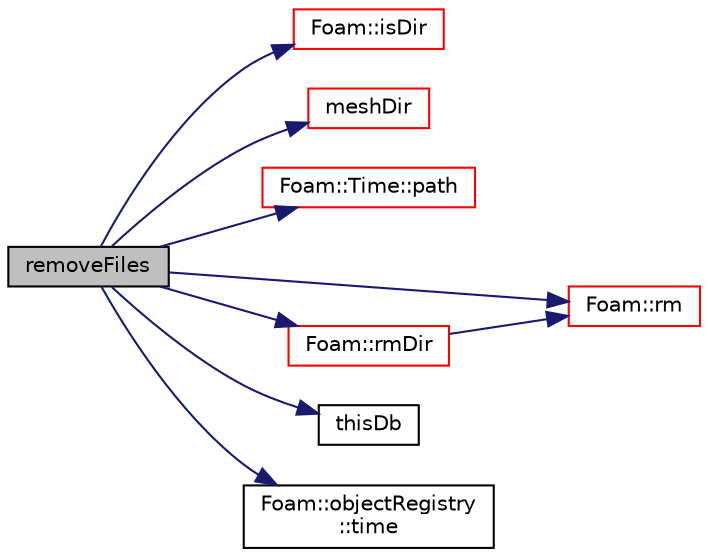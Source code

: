 digraph "removeFiles"
{
  bgcolor="transparent";
  edge [fontname="Helvetica",fontsize="10",labelfontname="Helvetica",labelfontsize="10"];
  node [fontname="Helvetica",fontsize="10",shape=record];
  rankdir="LR";
  Node1 [label="removeFiles",height=0.2,width=0.4,color="black", fillcolor="grey75", style="filled", fontcolor="black"];
  Node1 -> Node2 [color="midnightblue",fontsize="10",style="solid",fontname="Helvetica"];
  Node2 [label="Foam::isDir",height=0.2,width=0.4,color="red",URL="$a10979.html#a9c9cf5d33b9c5961f835aefe5d860c5a",tooltip="Does the name exist as a DIRECTORY in the file system? "];
  Node1 -> Node3 [color="midnightblue",fontsize="10",style="solid",fontname="Helvetica"];
  Node3 [label="meshDir",height=0.2,width=0.4,color="red",URL="$a01954.html#a87a6595c8e3b4ca9b3f3fbde00309c16",tooltip="Return the local mesh directory (dbDir()/meshSubDir) "];
  Node1 -> Node4 [color="midnightblue",fontsize="10",style="solid",fontname="Helvetica"];
  Node4 [label="Foam::Time::path",height=0.2,width=0.4,color="red",URL="$a02682.html#a2db7691b348697844893a04d3110e3d5",tooltip="Return path. "];
  Node1 -> Node5 [color="midnightblue",fontsize="10",style="solid",fontname="Helvetica"];
  Node5 [label="Foam::rm",height=0.2,width=0.4,color="red",URL="$a10979.html#a24dbcb779312aba1a80a0b57a3a7f1ad",tooltip="Remove a file, returning true if successful otherwise false. "];
  Node1 -> Node6 [color="midnightblue",fontsize="10",style="solid",fontname="Helvetica"];
  Node6 [label="Foam::rmDir",height=0.2,width=0.4,color="red",URL="$a10979.html#a94f85dc184bdb0495e62488fda627038",tooltip="Remove a dirctory and its contents. "];
  Node6 -> Node5 [color="midnightblue",fontsize="10",style="solid",fontname="Helvetica"];
  Node1 -> Node7 [color="midnightblue",fontsize="10",style="solid",fontname="Helvetica"];
  Node7 [label="thisDb",height=0.2,width=0.4,color="black",URL="$a01954.html#ad9bd621d3125ce9903b9be686e5d0863",tooltip="Return the object registry. "];
  Node1 -> Node8 [color="midnightblue",fontsize="10",style="solid",fontname="Helvetica"];
  Node8 [label="Foam::objectRegistry\l::time",height=0.2,width=0.4,color="black",URL="$a01726.html#a48fcf6de2789aff6b430b5fc1a05693f",tooltip="Return time. "];
}
